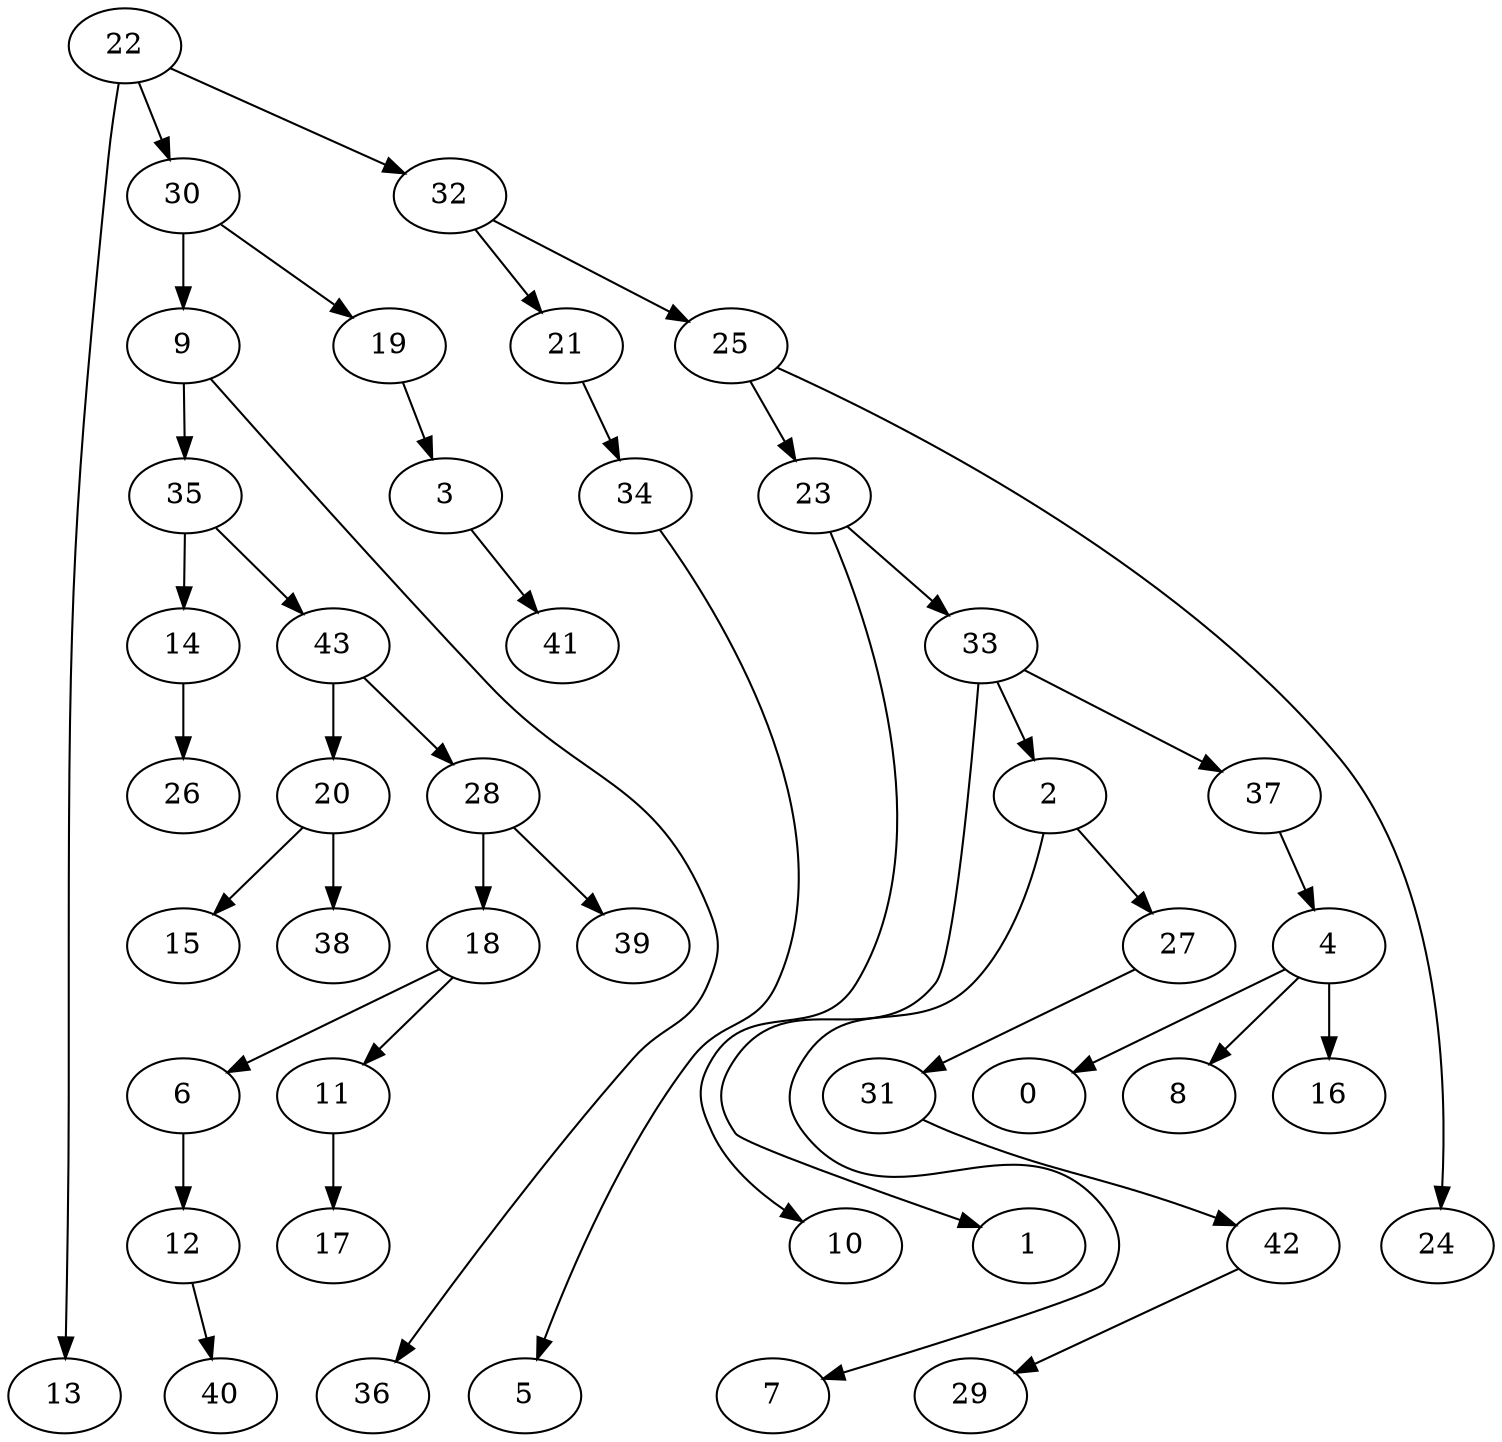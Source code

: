 digraph g {
0;
1;
2;
3;
4;
5;
6;
7;
8;
9;
10;
11;
12;
13;
14;
15;
16;
17;
18;
19;
20;
21;
22;
23;
24;
25;
26;
27;
28;
29;
30;
31;
32;
33;
34;
35;
36;
37;
38;
39;
40;
41;
42;
43;
2 -> 7 [weight=0];
2 -> 27 [weight=0];
3 -> 41 [weight=0];
4 -> 0 [weight=0];
4 -> 8 [weight=0];
4 -> 16 [weight=0];
6 -> 12 [weight=0];
9 -> 35 [weight=0];
9 -> 36 [weight=0];
11 -> 17 [weight=0];
12 -> 40 [weight=0];
14 -> 26 [weight=0];
18 -> 6 [weight=0];
18 -> 11 [weight=0];
19 -> 3 [weight=0];
20 -> 15 [weight=0];
20 -> 38 [weight=0];
21 -> 34 [weight=0];
22 -> 13 [weight=0];
22 -> 30 [weight=0];
22 -> 32 [weight=0];
23 -> 10 [weight=0];
23 -> 33 [weight=0];
25 -> 23 [weight=0];
25 -> 24 [weight=0];
27 -> 31 [weight=0];
28 -> 39 [weight=0];
28 -> 18 [weight=0];
30 -> 9 [weight=0];
30 -> 19 [weight=0];
31 -> 42 [weight=0];
32 -> 21 [weight=0];
32 -> 25 [weight=0];
33 -> 1 [weight=0];
33 -> 2 [weight=0];
33 -> 37 [weight=0];
34 -> 5 [weight=0];
35 -> 43 [weight=0];
35 -> 14 [weight=0];
37 -> 4 [weight=0];
42 -> 29 [weight=0];
43 -> 20 [weight=0];
43 -> 28 [weight=0];
}
